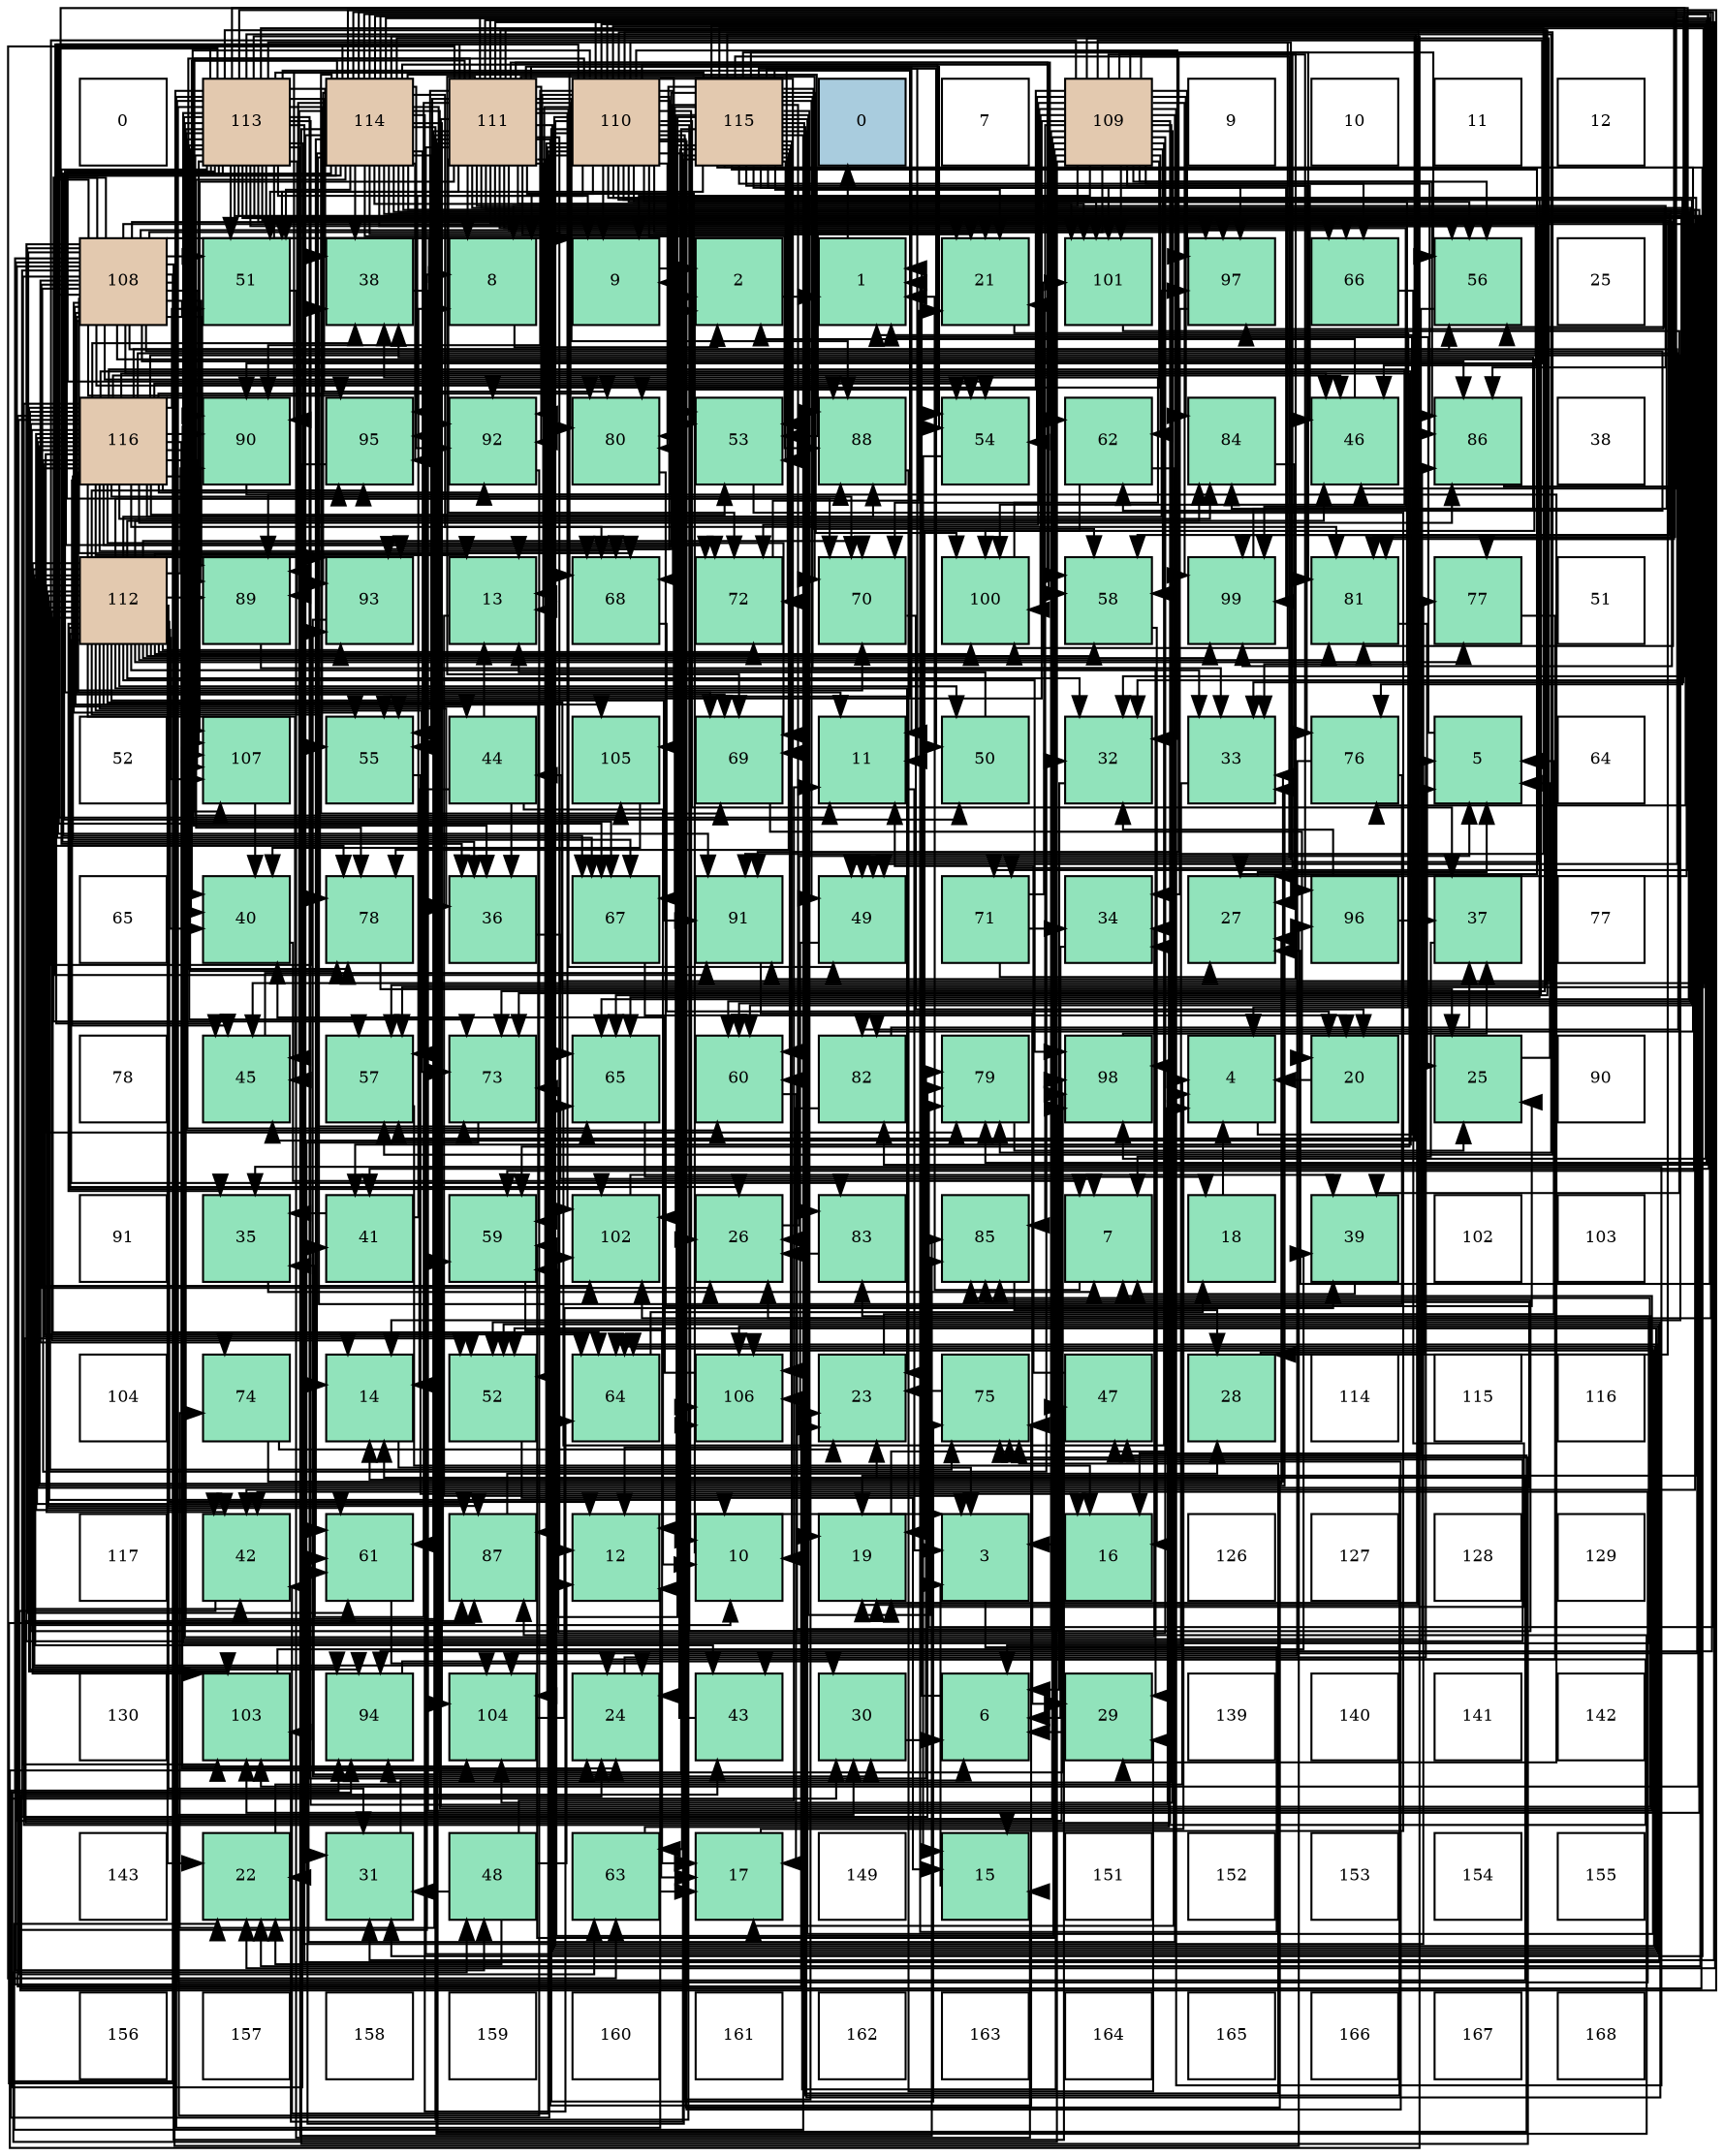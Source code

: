 digraph layout{
 rankdir=TB;
 splines=ortho;
 node [style=filled shape=square fixedsize=true width=0.6];
0[label="0", fontsize=8, fillcolor="#ffffff"];
1[label="113", fontsize=8, fillcolor="#e3c9af"];
2[label="114", fontsize=8, fillcolor="#e3c9af"];
3[label="111", fontsize=8, fillcolor="#e3c9af"];
4[label="110", fontsize=8, fillcolor="#e3c9af"];
5[label="115", fontsize=8, fillcolor="#e3c9af"];
6[label="0", fontsize=8, fillcolor="#a9ccde"];
7[label="7", fontsize=8, fillcolor="#ffffff"];
8[label="109", fontsize=8, fillcolor="#e3c9af"];
9[label="9", fontsize=8, fillcolor="#ffffff"];
10[label="10", fontsize=8, fillcolor="#ffffff"];
11[label="11", fontsize=8, fillcolor="#ffffff"];
12[label="12", fontsize=8, fillcolor="#ffffff"];
13[label="108", fontsize=8, fillcolor="#e3c9af"];
14[label="51", fontsize=8, fillcolor="#91e3bb"];
15[label="38", fontsize=8, fillcolor="#91e3bb"];
16[label="8", fontsize=8, fillcolor="#91e3bb"];
17[label="9", fontsize=8, fillcolor="#91e3bb"];
18[label="2", fontsize=8, fillcolor="#91e3bb"];
19[label="1", fontsize=8, fillcolor="#91e3bb"];
20[label="21", fontsize=8, fillcolor="#91e3bb"];
21[label="101", fontsize=8, fillcolor="#91e3bb"];
22[label="97", fontsize=8, fillcolor="#91e3bb"];
23[label="66", fontsize=8, fillcolor="#91e3bb"];
24[label="56", fontsize=8, fillcolor="#91e3bb"];
25[label="25", fontsize=8, fillcolor="#ffffff"];
26[label="116", fontsize=8, fillcolor="#e3c9af"];
27[label="90", fontsize=8, fillcolor="#91e3bb"];
28[label="95", fontsize=8, fillcolor="#91e3bb"];
29[label="92", fontsize=8, fillcolor="#91e3bb"];
30[label="80", fontsize=8, fillcolor="#91e3bb"];
31[label="53", fontsize=8, fillcolor="#91e3bb"];
32[label="88", fontsize=8, fillcolor="#91e3bb"];
33[label="54", fontsize=8, fillcolor="#91e3bb"];
34[label="62", fontsize=8, fillcolor="#91e3bb"];
35[label="84", fontsize=8, fillcolor="#91e3bb"];
36[label="46", fontsize=8, fillcolor="#91e3bb"];
37[label="86", fontsize=8, fillcolor="#91e3bb"];
38[label="38", fontsize=8, fillcolor="#ffffff"];
39[label="112", fontsize=8, fillcolor="#e3c9af"];
40[label="89", fontsize=8, fillcolor="#91e3bb"];
41[label="93", fontsize=8, fillcolor="#91e3bb"];
42[label="13", fontsize=8, fillcolor="#91e3bb"];
43[label="68", fontsize=8, fillcolor="#91e3bb"];
44[label="72", fontsize=8, fillcolor="#91e3bb"];
45[label="70", fontsize=8, fillcolor="#91e3bb"];
46[label="100", fontsize=8, fillcolor="#91e3bb"];
47[label="58", fontsize=8, fillcolor="#91e3bb"];
48[label="99", fontsize=8, fillcolor="#91e3bb"];
49[label="81", fontsize=8, fillcolor="#91e3bb"];
50[label="77", fontsize=8, fillcolor="#91e3bb"];
51[label="51", fontsize=8, fillcolor="#ffffff"];
52[label="52", fontsize=8, fillcolor="#ffffff"];
53[label="107", fontsize=8, fillcolor="#91e3bb"];
54[label="55", fontsize=8, fillcolor="#91e3bb"];
55[label="44", fontsize=8, fillcolor="#91e3bb"];
56[label="105", fontsize=8, fillcolor="#91e3bb"];
57[label="69", fontsize=8, fillcolor="#91e3bb"];
58[label="11", fontsize=8, fillcolor="#91e3bb"];
59[label="50", fontsize=8, fillcolor="#91e3bb"];
60[label="32", fontsize=8, fillcolor="#91e3bb"];
61[label="33", fontsize=8, fillcolor="#91e3bb"];
62[label="76", fontsize=8, fillcolor="#91e3bb"];
63[label="5", fontsize=8, fillcolor="#91e3bb"];
64[label="64", fontsize=8, fillcolor="#ffffff"];
65[label="65", fontsize=8, fillcolor="#ffffff"];
66[label="40", fontsize=8, fillcolor="#91e3bb"];
67[label="78", fontsize=8, fillcolor="#91e3bb"];
68[label="36", fontsize=8, fillcolor="#91e3bb"];
69[label="67", fontsize=8, fillcolor="#91e3bb"];
70[label="91", fontsize=8, fillcolor="#91e3bb"];
71[label="49", fontsize=8, fillcolor="#91e3bb"];
72[label="71", fontsize=8, fillcolor="#91e3bb"];
73[label="34", fontsize=8, fillcolor="#91e3bb"];
74[label="27", fontsize=8, fillcolor="#91e3bb"];
75[label="96", fontsize=8, fillcolor="#91e3bb"];
76[label="37", fontsize=8, fillcolor="#91e3bb"];
77[label="77", fontsize=8, fillcolor="#ffffff"];
78[label="78", fontsize=8, fillcolor="#ffffff"];
79[label="45", fontsize=8, fillcolor="#91e3bb"];
80[label="57", fontsize=8, fillcolor="#91e3bb"];
81[label="73", fontsize=8, fillcolor="#91e3bb"];
82[label="65", fontsize=8, fillcolor="#91e3bb"];
83[label="60", fontsize=8, fillcolor="#91e3bb"];
84[label="82", fontsize=8, fillcolor="#91e3bb"];
85[label="79", fontsize=8, fillcolor="#91e3bb"];
86[label="98", fontsize=8, fillcolor="#91e3bb"];
87[label="4", fontsize=8, fillcolor="#91e3bb"];
88[label="20", fontsize=8, fillcolor="#91e3bb"];
89[label="25", fontsize=8, fillcolor="#91e3bb"];
90[label="90", fontsize=8, fillcolor="#ffffff"];
91[label="91", fontsize=8, fillcolor="#ffffff"];
92[label="35", fontsize=8, fillcolor="#91e3bb"];
93[label="41", fontsize=8, fillcolor="#91e3bb"];
94[label="59", fontsize=8, fillcolor="#91e3bb"];
95[label="102", fontsize=8, fillcolor="#91e3bb"];
96[label="26", fontsize=8, fillcolor="#91e3bb"];
97[label="83", fontsize=8, fillcolor="#91e3bb"];
98[label="85", fontsize=8, fillcolor="#91e3bb"];
99[label="7", fontsize=8, fillcolor="#91e3bb"];
100[label="18", fontsize=8, fillcolor="#91e3bb"];
101[label="39", fontsize=8, fillcolor="#91e3bb"];
102[label="102", fontsize=8, fillcolor="#ffffff"];
103[label="103", fontsize=8, fillcolor="#ffffff"];
104[label="104", fontsize=8, fillcolor="#ffffff"];
105[label="74", fontsize=8, fillcolor="#91e3bb"];
106[label="14", fontsize=8, fillcolor="#91e3bb"];
107[label="52", fontsize=8, fillcolor="#91e3bb"];
108[label="64", fontsize=8, fillcolor="#91e3bb"];
109[label="106", fontsize=8, fillcolor="#91e3bb"];
110[label="23", fontsize=8, fillcolor="#91e3bb"];
111[label="75", fontsize=8, fillcolor="#91e3bb"];
112[label="47", fontsize=8, fillcolor="#91e3bb"];
113[label="28", fontsize=8, fillcolor="#91e3bb"];
114[label="114", fontsize=8, fillcolor="#ffffff"];
115[label="115", fontsize=8, fillcolor="#ffffff"];
116[label="116", fontsize=8, fillcolor="#ffffff"];
117[label="117", fontsize=8, fillcolor="#ffffff"];
118[label="42", fontsize=8, fillcolor="#91e3bb"];
119[label="61", fontsize=8, fillcolor="#91e3bb"];
120[label="87", fontsize=8, fillcolor="#91e3bb"];
121[label="12", fontsize=8, fillcolor="#91e3bb"];
122[label="10", fontsize=8, fillcolor="#91e3bb"];
123[label="19", fontsize=8, fillcolor="#91e3bb"];
124[label="3", fontsize=8, fillcolor="#91e3bb"];
125[label="16", fontsize=8, fillcolor="#91e3bb"];
126[label="126", fontsize=8, fillcolor="#ffffff"];
127[label="127", fontsize=8, fillcolor="#ffffff"];
128[label="128", fontsize=8, fillcolor="#ffffff"];
129[label="129", fontsize=8, fillcolor="#ffffff"];
130[label="130", fontsize=8, fillcolor="#ffffff"];
131[label="103", fontsize=8, fillcolor="#91e3bb"];
132[label="94", fontsize=8, fillcolor="#91e3bb"];
133[label="104", fontsize=8, fillcolor="#91e3bb"];
134[label="24", fontsize=8, fillcolor="#91e3bb"];
135[label="43", fontsize=8, fillcolor="#91e3bb"];
136[label="30", fontsize=8, fillcolor="#91e3bb"];
137[label="6", fontsize=8, fillcolor="#91e3bb"];
138[label="29", fontsize=8, fillcolor="#91e3bb"];
139[label="139", fontsize=8, fillcolor="#ffffff"];
140[label="140", fontsize=8, fillcolor="#ffffff"];
141[label="141", fontsize=8, fillcolor="#ffffff"];
142[label="142", fontsize=8, fillcolor="#ffffff"];
143[label="143", fontsize=8, fillcolor="#ffffff"];
144[label="22", fontsize=8, fillcolor="#91e3bb"];
145[label="31", fontsize=8, fillcolor="#91e3bb"];
146[label="48", fontsize=8, fillcolor="#91e3bb"];
147[label="63", fontsize=8, fillcolor="#91e3bb"];
148[label="17", fontsize=8, fillcolor="#91e3bb"];
149[label="149", fontsize=8, fillcolor="#ffffff"];
150[label="15", fontsize=8, fillcolor="#91e3bb"];
151[label="151", fontsize=8, fillcolor="#ffffff"];
152[label="152", fontsize=8, fillcolor="#ffffff"];
153[label="153", fontsize=8, fillcolor="#ffffff"];
154[label="154", fontsize=8, fillcolor="#ffffff"];
155[label="155", fontsize=8, fillcolor="#ffffff"];
156[label="156", fontsize=8, fillcolor="#ffffff"];
157[label="157", fontsize=8, fillcolor="#ffffff"];
158[label="158", fontsize=8, fillcolor="#ffffff"];
159[label="159", fontsize=8, fillcolor="#ffffff"];
160[label="160", fontsize=8, fillcolor="#ffffff"];
161[label="161", fontsize=8, fillcolor="#ffffff"];
162[label="162", fontsize=8, fillcolor="#ffffff"];
163[label="163", fontsize=8, fillcolor="#ffffff"];
164[label="164", fontsize=8, fillcolor="#ffffff"];
165[label="165", fontsize=8, fillcolor="#ffffff"];
166[label="166", fontsize=8, fillcolor="#ffffff"];
167[label="167", fontsize=8, fillcolor="#ffffff"];
168[label="168", fontsize=8, fillcolor="#ffffff"];
edge [constraint=false, style=vis];19 -> 6;
18 -> 19;
124 -> 19;
87 -> 19;
63 -> 19;
137 -> 19;
99 -> 19;
16 -> 18;
17 -> 18;
122 -> 18;
58 -> 124;
121 -> 124;
42 -> 124;
106 -> 124;
150 -> 124;
125 -> 124;
148 -> 87;
100 -> 87;
123 -> 87;
88 -> 87;
20 -> 87;
144 -> 87;
110 -> 63;
134 -> 63;
89 -> 63;
96 -> 63;
74 -> 63;
113 -> 63;
138 -> 137;
136 -> 137;
145 -> 137;
60 -> 137;
61 -> 137;
73 -> 137;
92 -> 99;
68 -> 99;
76 -> 99;
15 -> 99;
101 -> 99;
66 -> 99;
93 -> 16;
93 -> 92;
118 -> 16;
135 -> 17;
55 -> 122;
55 -> 42;
55 -> 106;
55 -> 68;
79 -> 18;
36 -> 18;
112 -> 58;
146 -> 58;
146 -> 121;
146 -> 144;
146 -> 145;
71 -> 121;
59 -> 42;
14 -> 150;
107 -> 150;
31 -> 150;
33 -> 150;
54 -> 125;
24 -> 125;
80 -> 125;
47 -> 125;
94 -> 148;
83 -> 148;
119 -> 148;
34 -> 148;
34 -> 123;
147 -> 148;
147 -> 73;
108 -> 100;
82 -> 100;
23 -> 123;
69 -> 88;
43 -> 88;
57 -> 88;
45 -> 88;
72 -> 20;
72 -> 74;
72 -> 73;
44 -> 20;
81 -> 144;
105 -> 110;
105 -> 61;
111 -> 110;
62 -> 134;
62 -> 15;
50 -> 134;
67 -> 89;
85 -> 89;
30 -> 89;
49 -> 89;
84 -> 96;
84 -> 76;
97 -> 96;
35 -> 74;
98 -> 113;
37 -> 113;
120 -> 113;
32 -> 138;
40 -> 138;
27 -> 138;
70 -> 138;
29 -> 136;
41 -> 136;
132 -> 136;
28 -> 136;
75 -> 60;
75 -> 76;
22 -> 73;
86 -> 76;
48 -> 15;
46 -> 15;
21 -> 101;
95 -> 101;
131 -> 101;
133 -> 101;
56 -> 66;
109 -> 66;
53 -> 66;
13 -> 17;
13 -> 96;
13 -> 118;
13 -> 55;
13 -> 79;
13 -> 36;
13 -> 112;
13 -> 146;
13 -> 71;
13 -> 14;
13 -> 33;
13 -> 54;
13 -> 80;
13 -> 94;
13 -> 119;
13 -> 34;
13 -> 23;
13 -> 43;
13 -> 57;
13 -> 45;
13 -> 72;
13 -> 105;
13 -> 111;
13 -> 85;
13 -> 37;
13 -> 32;
13 -> 40;
13 -> 27;
13 -> 70;
13 -> 132;
13 -> 28;
13 -> 75;
13 -> 22;
13 -> 86;
13 -> 48;
13 -> 46;
13 -> 95;
13 -> 131;
13 -> 56;
13 -> 109;
13 -> 53;
8 -> 16;
8 -> 17;
8 -> 92;
8 -> 55;
8 -> 146;
8 -> 71;
8 -> 107;
8 -> 31;
8 -> 33;
8 -> 54;
8 -> 24;
8 -> 47;
8 -> 94;
8 -> 83;
8 -> 119;
8 -> 34;
8 -> 82;
8 -> 23;
8 -> 45;
8 -> 72;
8 -> 44;
8 -> 81;
8 -> 62;
8 -> 30;
8 -> 35;
8 -> 98;
8 -> 37;
8 -> 120;
8 -> 27;
8 -> 70;
8 -> 29;
8 -> 41;
8 -> 132;
8 -> 75;
8 -> 22;
8 -> 48;
8 -> 46;
8 -> 21;
8 -> 95;
8 -> 133;
8 -> 109;
4 -> 16;
4 -> 17;
4 -> 122;
4 -> 42;
4 -> 106;
4 -> 123;
4 -> 20;
4 -> 144;
4 -> 110;
4 -> 96;
4 -> 145;
4 -> 60;
4 -> 61;
4 -> 76;
4 -> 118;
4 -> 79;
4 -> 112;
4 -> 71;
4 -> 107;
4 -> 24;
4 -> 80;
4 -> 47;
4 -> 83;
4 -> 108;
4 -> 82;
4 -> 69;
4 -> 43;
4 -> 57;
4 -> 81;
4 -> 111;
4 -> 62;
4 -> 67;
4 -> 30;
4 -> 98;
4 -> 120;
4 -> 32;
4 -> 40;
4 -> 27;
4 -> 29;
4 -> 41;
4 -> 132;
4 -> 28;
4 -> 86;
4 -> 21;
4 -> 131;
4 -> 133;
4 -> 56;
4 -> 109;
4 -> 53;
3 -> 16;
3 -> 58;
3 -> 121;
3 -> 42;
3 -> 20;
3 -> 74;
3 -> 92;
3 -> 68;
3 -> 36;
3 -> 112;
3 -> 71;
3 -> 14;
3 -> 107;
3 -> 31;
3 -> 33;
3 -> 54;
3 -> 24;
3 -> 80;
3 -> 47;
3 -> 83;
3 -> 119;
3 -> 34;
3 -> 108;
3 -> 82;
3 -> 23;
3 -> 69;
3 -> 57;
3 -> 45;
3 -> 44;
3 -> 81;
3 -> 105;
3 -> 111;
3 -> 62;
3 -> 50;
3 -> 67;
3 -> 85;
3 -> 30;
3 -> 49;
3 -> 98;
3 -> 37;
3 -> 120;
3 -> 32;
3 -> 70;
3 -> 29;
3 -> 28;
3 -> 22;
3 -> 48;
3 -> 21;
3 -> 95;
3 -> 109;
3 -> 53;
39 -> 122;
39 -> 121;
39 -> 106;
39 -> 144;
39 -> 110;
39 -> 96;
39 -> 145;
39 -> 60;
39 -> 61;
39 -> 92;
39 -> 68;
39 -> 66;
39 -> 118;
39 -> 135;
39 -> 79;
39 -> 36;
39 -> 59;
39 -> 47;
39 -> 94;
39 -> 119;
39 -> 108;
39 -> 82;
39 -> 43;
39 -> 45;
39 -> 44;
39 -> 81;
39 -> 111;
39 -> 50;
39 -> 67;
39 -> 49;
39 -> 97;
39 -> 35;
39 -> 120;
39 -> 32;
39 -> 40;
39 -> 27;
39 -> 70;
39 -> 41;
39 -> 132;
39 -> 28;
39 -> 22;
39 -> 86;
39 -> 48;
39 -> 46;
39 -> 21;
39 -> 95;
39 -> 131;
39 -> 133;
39 -> 53;
1 -> 17;
1 -> 58;
1 -> 121;
1 -> 123;
1 -> 144;
1 -> 110;
1 -> 134;
1 -> 96;
1 -> 60;
1 -> 73;
1 -> 68;
1 -> 15;
1 -> 118;
1 -> 79;
1 -> 36;
1 -> 14;
1 -> 107;
1 -> 31;
1 -> 33;
1 -> 54;
1 -> 24;
1 -> 80;
1 -> 47;
1 -> 94;
1 -> 83;
1 -> 82;
1 -> 69;
1 -> 43;
1 -> 57;
1 -> 45;
1 -> 44;
1 -> 81;
1 -> 50;
1 -> 67;
1 -> 85;
1 -> 30;
1 -> 49;
1 -> 35;
1 -> 98;
1 -> 37;
1 -> 120;
1 -> 40;
1 -> 70;
1 -> 29;
1 -> 22;
1 -> 86;
1 -> 46;
1 -> 131;
1 -> 133;
1 -> 56;
1 -> 53;
2 -> 106;
2 -> 123;
2 -> 20;
2 -> 134;
2 -> 74;
2 -> 145;
2 -> 60;
2 -> 61;
2 -> 68;
2 -> 15;
2 -> 66;
2 -> 93;
2 -> 118;
2 -> 135;
2 -> 79;
2 -> 71;
2 -> 59;
2 -> 14;
2 -> 31;
2 -> 33;
2 -> 54;
2 -> 80;
2 -> 83;
2 -> 119;
2 -> 147;
2 -> 108;
2 -> 82;
2 -> 69;
2 -> 43;
2 -> 57;
2 -> 81;
2 -> 111;
2 -> 67;
2 -> 85;
2 -> 49;
2 -> 84;
2 -> 97;
2 -> 32;
2 -> 40;
2 -> 29;
2 -> 41;
2 -> 28;
2 -> 86;
2 -> 48;
2 -> 21;
2 -> 95;
2 -> 131;
2 -> 133;
2 -> 109;
5 -> 122;
5 -> 58;
5 -> 121;
5 -> 42;
5 -> 106;
5 -> 123;
5 -> 20;
5 -> 144;
5 -> 134;
5 -> 74;
5 -> 145;
5 -> 61;
5 -> 93;
5 -> 36;
5 -> 71;
5 -> 59;
5 -> 14;
5 -> 107;
5 -> 31;
5 -> 54;
5 -> 24;
5 -> 80;
5 -> 47;
5 -> 94;
5 -> 83;
5 -> 119;
5 -> 147;
5 -> 108;
5 -> 69;
5 -> 44;
5 -> 111;
5 -> 67;
5 -> 85;
5 -> 30;
5 -> 49;
5 -> 84;
5 -> 97;
5 -> 98;
5 -> 37;
5 -> 27;
5 -> 70;
5 -> 41;
5 -> 132;
5 -> 22;
5 -> 48;
5 -> 46;
5 -> 21;
5 -> 95;
5 -> 109;
26 -> 122;
26 -> 58;
26 -> 42;
26 -> 106;
26 -> 110;
26 -> 134;
26 -> 74;
26 -> 60;
26 -> 61;
26 -> 15;
26 -> 66;
26 -> 93;
26 -> 118;
26 -> 135;
26 -> 79;
26 -> 36;
26 -> 14;
26 -> 107;
26 -> 31;
26 -> 33;
26 -> 24;
26 -> 94;
26 -> 147;
26 -> 108;
26 -> 69;
26 -> 43;
26 -> 57;
26 -> 45;
26 -> 44;
26 -> 85;
26 -> 30;
26 -> 49;
26 -> 84;
26 -> 35;
26 -> 98;
26 -> 37;
26 -> 120;
26 -> 32;
26 -> 40;
26 -> 27;
26 -> 29;
26 -> 41;
26 -> 132;
26 -> 28;
26 -> 86;
26 -> 46;
26 -> 131;
26 -> 133;
26 -> 53;
edge [constraint=true, style=invis];
0 -> 13 -> 26 -> 39 -> 52 -> 65 -> 78 -> 91 -> 104 -> 117 -> 130 -> 143 -> 156;
1 -> 14 -> 27 -> 40 -> 53 -> 66 -> 79 -> 92 -> 105 -> 118 -> 131 -> 144 -> 157;
2 -> 15 -> 28 -> 41 -> 54 -> 67 -> 80 -> 93 -> 106 -> 119 -> 132 -> 145 -> 158;
3 -> 16 -> 29 -> 42 -> 55 -> 68 -> 81 -> 94 -> 107 -> 120 -> 133 -> 146 -> 159;
4 -> 17 -> 30 -> 43 -> 56 -> 69 -> 82 -> 95 -> 108 -> 121 -> 134 -> 147 -> 160;
5 -> 18 -> 31 -> 44 -> 57 -> 70 -> 83 -> 96 -> 109 -> 122 -> 135 -> 148 -> 161;
6 -> 19 -> 32 -> 45 -> 58 -> 71 -> 84 -> 97 -> 110 -> 123 -> 136 -> 149 -> 162;
7 -> 20 -> 33 -> 46 -> 59 -> 72 -> 85 -> 98 -> 111 -> 124 -> 137 -> 150 -> 163;
8 -> 21 -> 34 -> 47 -> 60 -> 73 -> 86 -> 99 -> 112 -> 125 -> 138 -> 151 -> 164;
9 -> 22 -> 35 -> 48 -> 61 -> 74 -> 87 -> 100 -> 113 -> 126 -> 139 -> 152 -> 165;
10 -> 23 -> 36 -> 49 -> 62 -> 75 -> 88 -> 101 -> 114 -> 127 -> 140 -> 153 -> 166;
11 -> 24 -> 37 -> 50 -> 63 -> 76 -> 89 -> 102 -> 115 -> 128 -> 141 -> 154 -> 167;
12 -> 25 -> 38 -> 51 -> 64 -> 77 -> 90 -> 103 -> 116 -> 129 -> 142 -> 155 -> 168;
rank = same {0 -> 1 -> 2 -> 3 -> 4 -> 5 -> 6 -> 7 -> 8 -> 9 -> 10 -> 11 -> 12};
rank = same {13 -> 14 -> 15 -> 16 -> 17 -> 18 -> 19 -> 20 -> 21 -> 22 -> 23 -> 24 -> 25};
rank = same {26 -> 27 -> 28 -> 29 -> 30 -> 31 -> 32 -> 33 -> 34 -> 35 -> 36 -> 37 -> 38};
rank = same {39 -> 40 -> 41 -> 42 -> 43 -> 44 -> 45 -> 46 -> 47 -> 48 -> 49 -> 50 -> 51};
rank = same {52 -> 53 -> 54 -> 55 -> 56 -> 57 -> 58 -> 59 -> 60 -> 61 -> 62 -> 63 -> 64};
rank = same {65 -> 66 -> 67 -> 68 -> 69 -> 70 -> 71 -> 72 -> 73 -> 74 -> 75 -> 76 -> 77};
rank = same {78 -> 79 -> 80 -> 81 -> 82 -> 83 -> 84 -> 85 -> 86 -> 87 -> 88 -> 89 -> 90};
rank = same {91 -> 92 -> 93 -> 94 -> 95 -> 96 -> 97 -> 98 -> 99 -> 100 -> 101 -> 102 -> 103};
rank = same {104 -> 105 -> 106 -> 107 -> 108 -> 109 -> 110 -> 111 -> 112 -> 113 -> 114 -> 115 -> 116};
rank = same {117 -> 118 -> 119 -> 120 -> 121 -> 122 -> 123 -> 124 -> 125 -> 126 -> 127 -> 128 -> 129};
rank = same {130 -> 131 -> 132 -> 133 -> 134 -> 135 -> 136 -> 137 -> 138 -> 139 -> 140 -> 141 -> 142};
rank = same {143 -> 144 -> 145 -> 146 -> 147 -> 148 -> 149 -> 150 -> 151 -> 152 -> 153 -> 154 -> 155};
rank = same {156 -> 157 -> 158 -> 159 -> 160 -> 161 -> 162 -> 163 -> 164 -> 165 -> 166 -> 167 -> 168};
}
